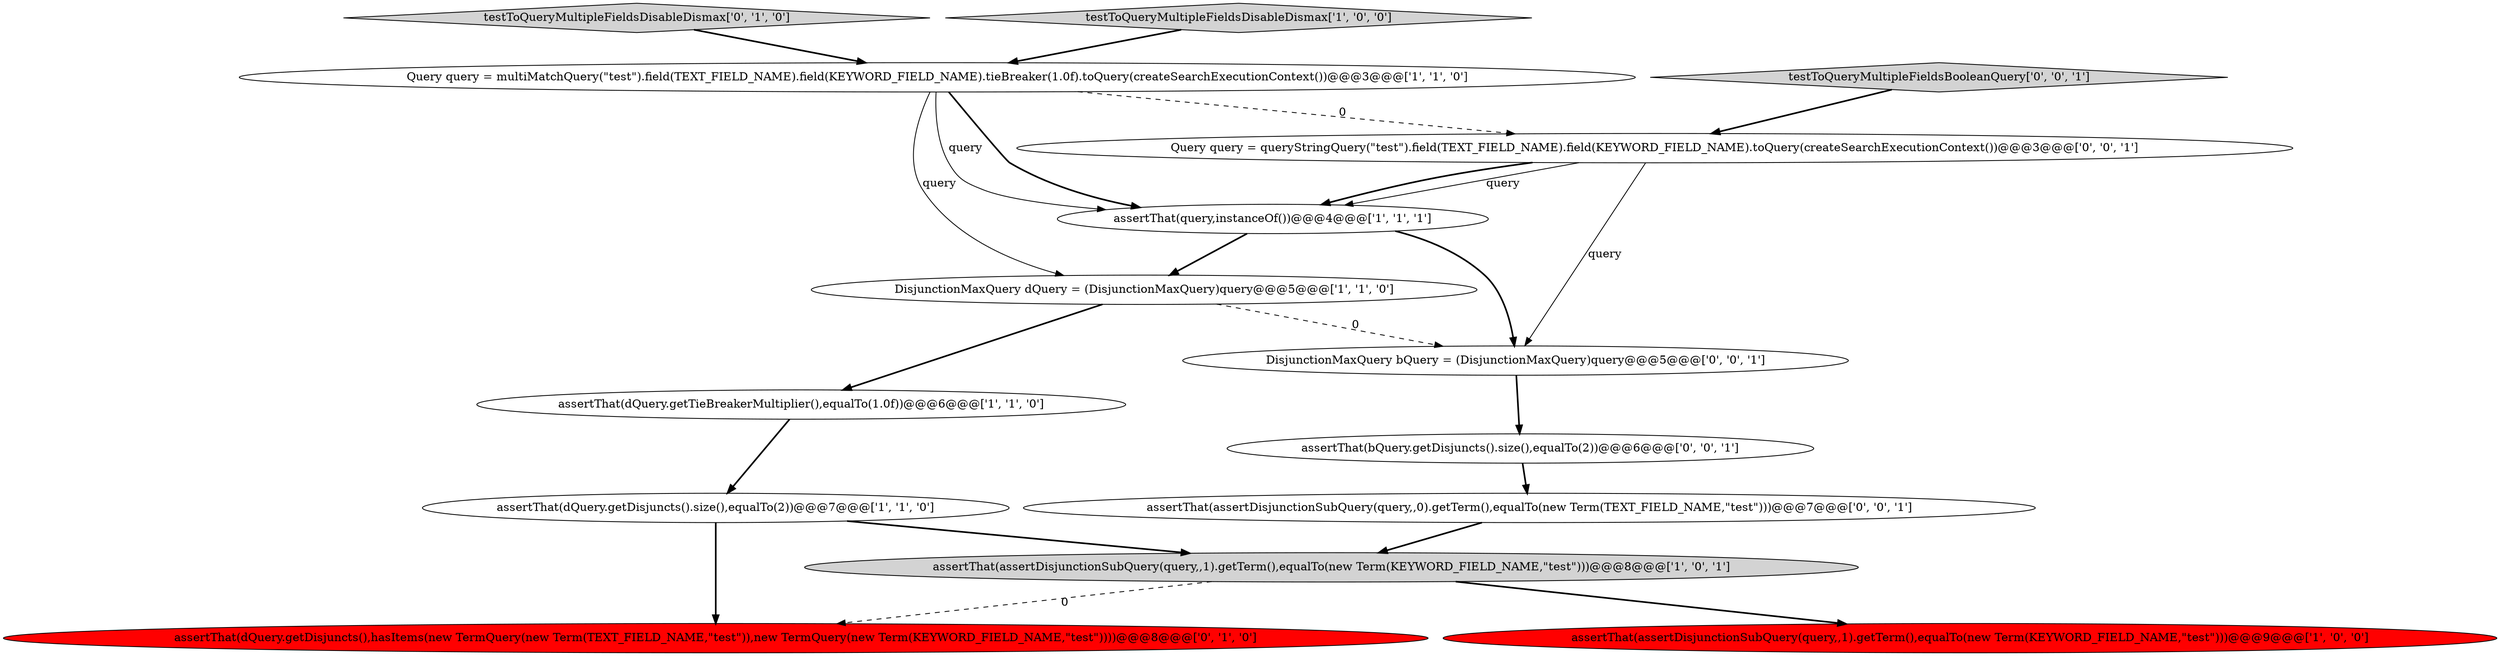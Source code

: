 digraph {
2 [style = filled, label = "Query query = multiMatchQuery(\"test\").field(TEXT_FIELD_NAME).field(KEYWORD_FIELD_NAME).tieBreaker(1.0f).toQuery(createSearchExecutionContext())@@@3@@@['1', '1', '0']", fillcolor = white, shape = ellipse image = "AAA0AAABBB1BBB"];
14 [style = filled, label = "assertThat(assertDisjunctionSubQuery(query,,0).getTerm(),equalTo(new Term(TEXT_FIELD_NAME,\"test\")))@@@7@@@['0', '0', '1']", fillcolor = white, shape = ellipse image = "AAA0AAABBB3BBB"];
9 [style = filled, label = "testToQueryMultipleFieldsDisableDismax['0', '1', '0']", fillcolor = lightgray, shape = diamond image = "AAA0AAABBB2BBB"];
11 [style = filled, label = "testToQueryMultipleFieldsBooleanQuery['0', '0', '1']", fillcolor = lightgray, shape = diamond image = "AAA0AAABBB3BBB"];
8 [style = filled, label = "assertThat(dQuery.getDisjuncts(),hasItems(new TermQuery(new Term(TEXT_FIELD_NAME,\"test\")),new TermQuery(new Term(KEYWORD_FIELD_NAME,\"test\"))))@@@8@@@['0', '1', '0']", fillcolor = red, shape = ellipse image = "AAA1AAABBB2BBB"];
10 [style = filled, label = "Query query = queryStringQuery(\"test\").field(TEXT_FIELD_NAME).field(KEYWORD_FIELD_NAME).toQuery(createSearchExecutionContext())@@@3@@@['0', '0', '1']", fillcolor = white, shape = ellipse image = "AAA0AAABBB3BBB"];
5 [style = filled, label = "assertThat(dQuery.getDisjuncts().size(),equalTo(2))@@@7@@@['1', '1', '0']", fillcolor = white, shape = ellipse image = "AAA0AAABBB1BBB"];
6 [style = filled, label = "testToQueryMultipleFieldsDisableDismax['1', '0', '0']", fillcolor = lightgray, shape = diamond image = "AAA0AAABBB1BBB"];
12 [style = filled, label = "assertThat(bQuery.getDisjuncts().size(),equalTo(2))@@@6@@@['0', '0', '1']", fillcolor = white, shape = ellipse image = "AAA0AAABBB3BBB"];
0 [style = filled, label = "assertThat(query,instanceOf())@@@4@@@['1', '1', '1']", fillcolor = white, shape = ellipse image = "AAA0AAABBB1BBB"];
1 [style = filled, label = "assertThat(assertDisjunctionSubQuery(query,,1).getTerm(),equalTo(new Term(KEYWORD_FIELD_NAME,\"test\")))@@@8@@@['1', '0', '1']", fillcolor = lightgray, shape = ellipse image = "AAA0AAABBB1BBB"];
7 [style = filled, label = "assertThat(assertDisjunctionSubQuery(query,,1).getTerm(),equalTo(new Term(KEYWORD_FIELD_NAME,\"test\")))@@@9@@@['1', '0', '0']", fillcolor = red, shape = ellipse image = "AAA1AAABBB1BBB"];
4 [style = filled, label = "assertThat(dQuery.getTieBreakerMultiplier(),equalTo(1.0f))@@@6@@@['1', '1', '0']", fillcolor = white, shape = ellipse image = "AAA0AAABBB1BBB"];
3 [style = filled, label = "DisjunctionMaxQuery dQuery = (DisjunctionMaxQuery)query@@@5@@@['1', '1', '0']", fillcolor = white, shape = ellipse image = "AAA0AAABBB1BBB"];
13 [style = filled, label = "DisjunctionMaxQuery bQuery = (DisjunctionMaxQuery)query@@@5@@@['0', '0', '1']", fillcolor = white, shape = ellipse image = "AAA0AAABBB3BBB"];
0->3 [style = bold, label=""];
5->8 [style = bold, label=""];
10->13 [style = solid, label="query"];
0->13 [style = bold, label=""];
9->2 [style = bold, label=""];
2->0 [style = solid, label="query"];
10->0 [style = solid, label="query"];
3->13 [style = dashed, label="0"];
3->4 [style = bold, label=""];
1->7 [style = bold, label=""];
14->1 [style = bold, label=""];
2->10 [style = dashed, label="0"];
6->2 [style = bold, label=""];
5->1 [style = bold, label=""];
2->0 [style = bold, label=""];
13->12 [style = bold, label=""];
2->3 [style = solid, label="query"];
11->10 [style = bold, label=""];
10->0 [style = bold, label=""];
12->14 [style = bold, label=""];
1->8 [style = dashed, label="0"];
4->5 [style = bold, label=""];
}
